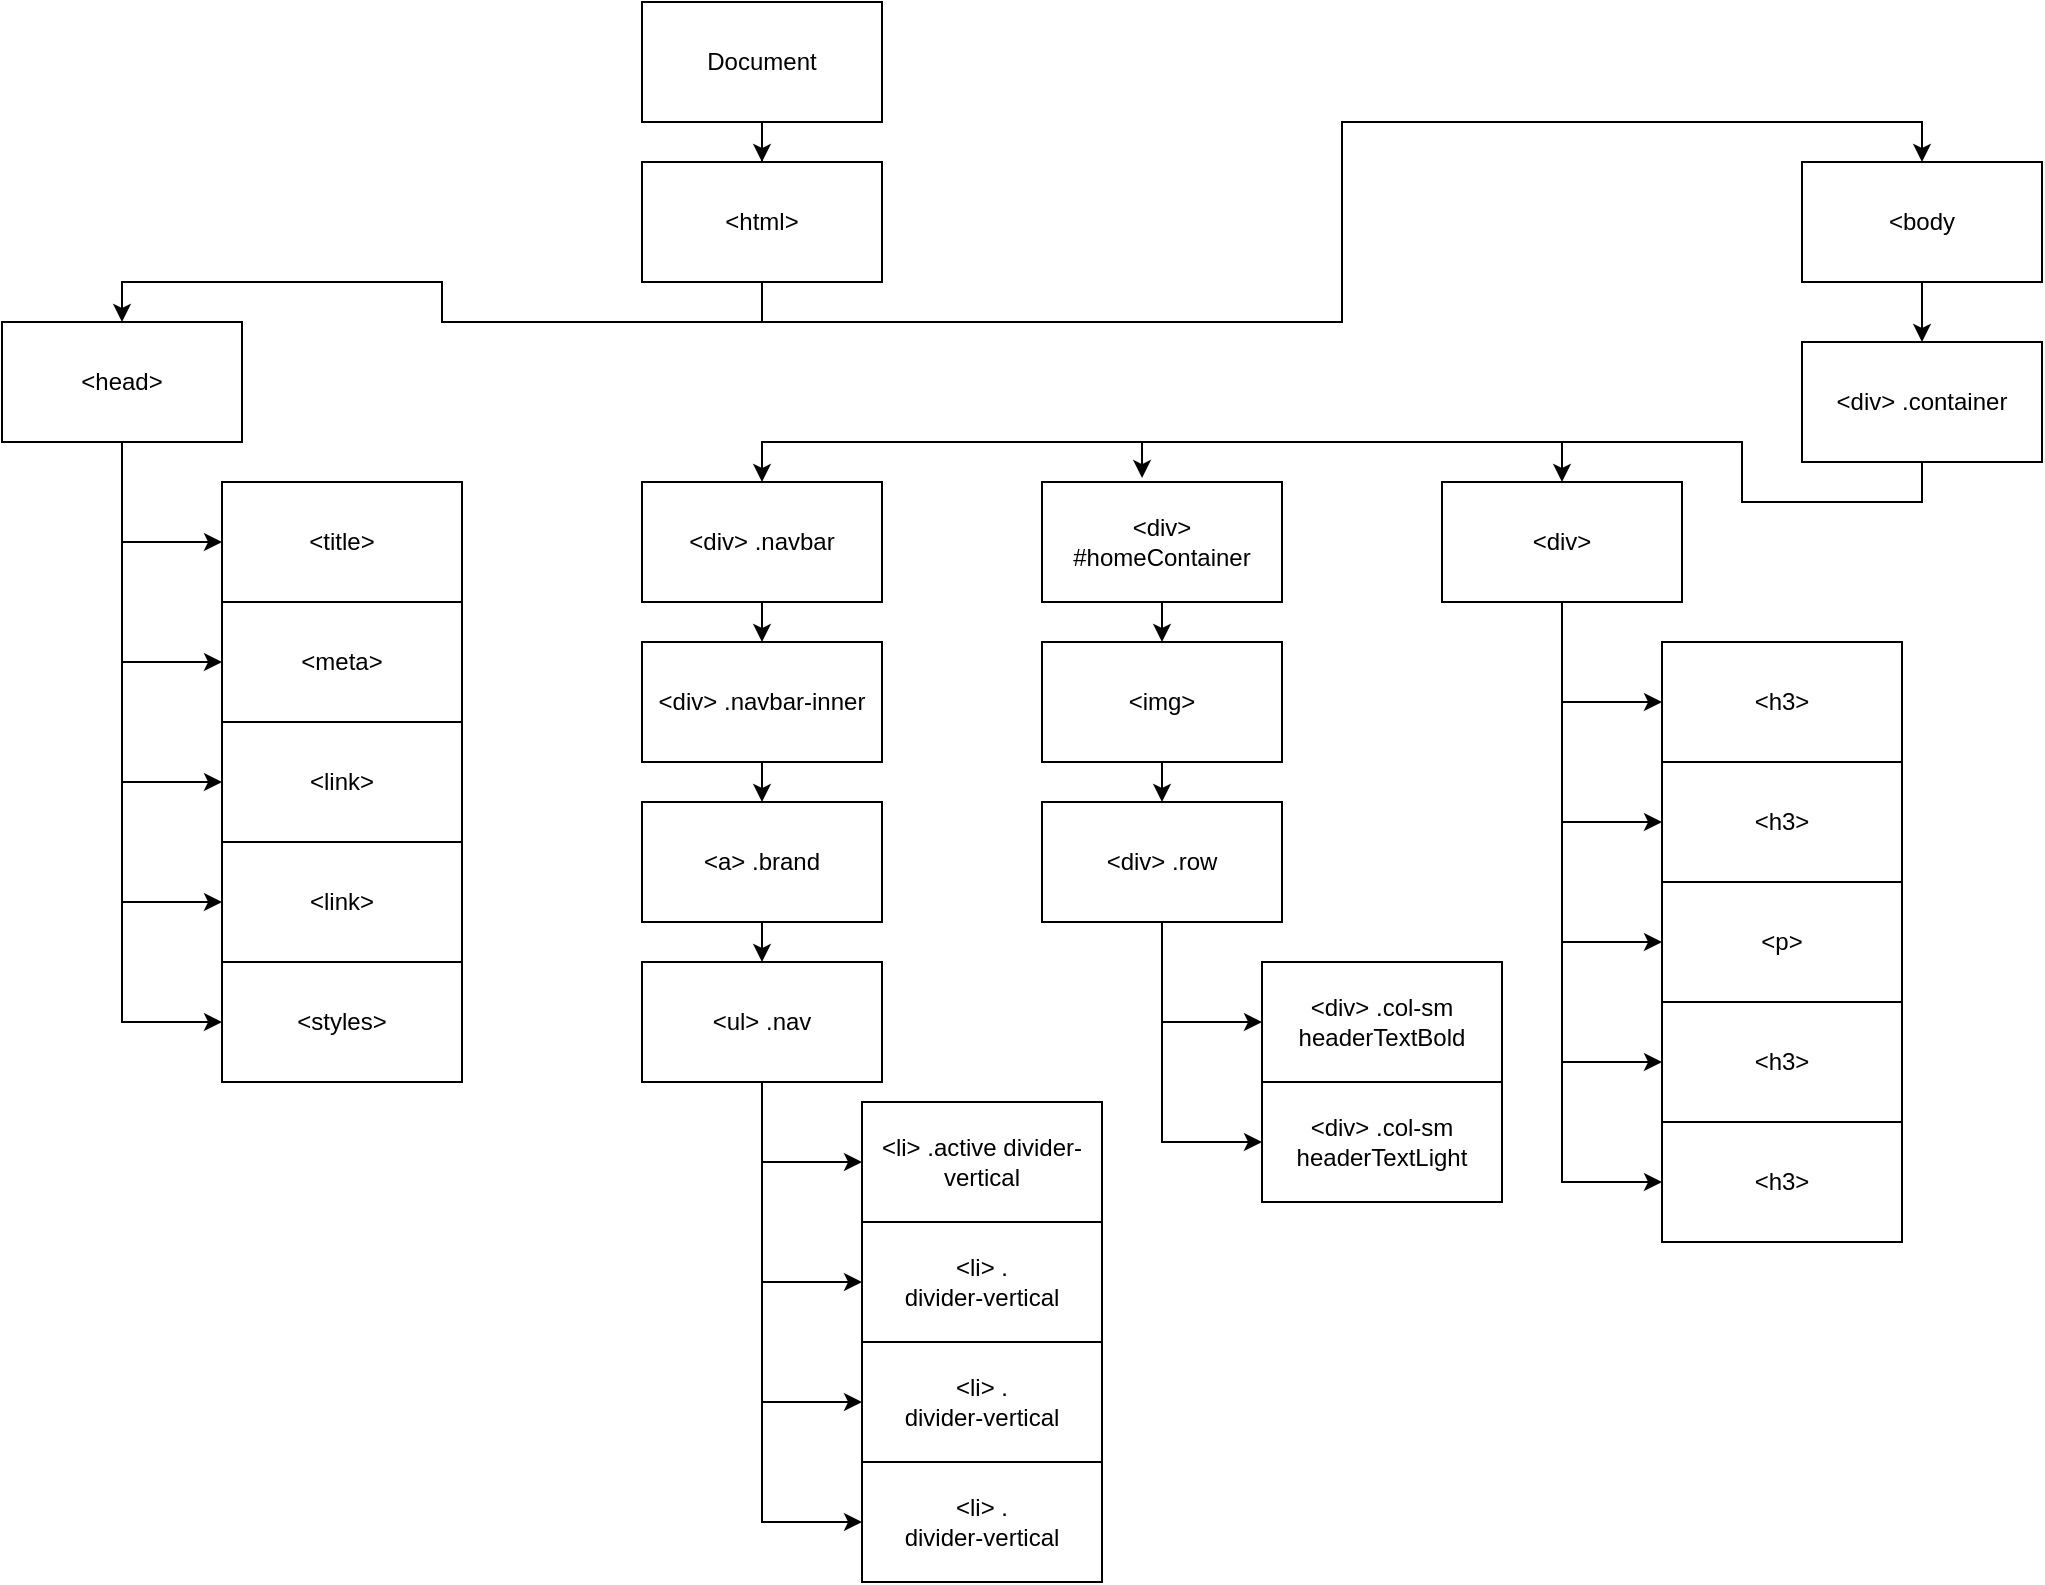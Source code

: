 <mxfile version="13.0.9" type="device"><diagram id="t0meIma7jTT-xJWC5SqM" name="Page-1"><mxGraphModel dx="868" dy="401" grid="1" gridSize="10" guides="1" tooltips="1" connect="1" arrows="1" fold="1" page="1" pageScale="1" pageWidth="1100" pageHeight="850" math="0" shadow="0"><root><mxCell id="0"/><mxCell id="1" parent="0"/><mxCell id="KHwkXTH0SIxallIAIUFq-6" value="" style="edgeStyle=orthogonalEdgeStyle;rounded=0;orthogonalLoop=1;jettySize=auto;html=1;" parent="1" source="KHwkXTH0SIxallIAIUFq-1" target="KHwkXTH0SIxallIAIUFq-2" edge="1"><mxGeometry relative="1" as="geometry"/></mxCell><mxCell id="KHwkXTH0SIxallIAIUFq-1" value="Document" style="rounded=0;whiteSpace=wrap;html=1;" parent="1" vertex="1"><mxGeometry x="340" y="10" width="120" height="60" as="geometry"/></mxCell><mxCell id="KHwkXTH0SIxallIAIUFq-65" style="edgeStyle=orthogonalEdgeStyle;rounded=0;orthogonalLoop=1;jettySize=auto;html=1;exitX=0.5;exitY=1;exitDx=0;exitDy=0;entryX=0.5;entryY=0;entryDx=0;entryDy=0;" parent="1" source="KHwkXTH0SIxallIAIUFq-2" target="KHwkXTH0SIxallIAIUFq-3" edge="1"><mxGeometry relative="1" as="geometry"/></mxCell><mxCell id="KHwkXTH0SIxallIAIUFq-69" style="edgeStyle=orthogonalEdgeStyle;rounded=0;orthogonalLoop=1;jettySize=auto;html=1;exitX=0.5;exitY=1;exitDx=0;exitDy=0;entryX=0.5;entryY=0;entryDx=0;entryDy=0;" parent="1" source="KHwkXTH0SIxallIAIUFq-2" target="KHwkXTH0SIxallIAIUFq-64" edge="1"><mxGeometry relative="1" as="geometry"/></mxCell><mxCell id="KHwkXTH0SIxallIAIUFq-2" value="&amp;lt;html&amp;gt;" style="rounded=0;whiteSpace=wrap;html=1;" parent="1" vertex="1"><mxGeometry x="340" y="90" width="120" height="60" as="geometry"/></mxCell><mxCell id="KHwkXTH0SIxallIAIUFq-14" style="edgeStyle=orthogonalEdgeStyle;rounded=0;orthogonalLoop=1;jettySize=auto;html=1;exitX=0.5;exitY=1;exitDx=0;exitDy=0;entryX=0;entryY=0.5;entryDx=0;entryDy=0;" parent="1" source="KHwkXTH0SIxallIAIUFq-3" target="KHwkXTH0SIxallIAIUFq-5" edge="1"><mxGeometry relative="1" as="geometry"/></mxCell><mxCell id="KHwkXTH0SIxallIAIUFq-15" style="edgeStyle=orthogonalEdgeStyle;rounded=0;orthogonalLoop=1;jettySize=auto;html=1;exitX=0.5;exitY=1;exitDx=0;exitDy=0;entryX=0;entryY=0.5;entryDx=0;entryDy=0;" parent="1" source="KHwkXTH0SIxallIAIUFq-3" target="KHwkXTH0SIxallIAIUFq-4" edge="1"><mxGeometry relative="1" as="geometry"/></mxCell><mxCell id="KHwkXTH0SIxallIAIUFq-20" style="edgeStyle=orthogonalEdgeStyle;rounded=0;orthogonalLoop=1;jettySize=auto;html=1;exitX=0.5;exitY=1;exitDx=0;exitDy=0;entryX=0;entryY=0.5;entryDx=0;entryDy=0;" parent="1" source="KHwkXTH0SIxallIAIUFq-3" target="KHwkXTH0SIxallIAIUFq-16" edge="1"><mxGeometry relative="1" as="geometry"/></mxCell><mxCell id="KHwkXTH0SIxallIAIUFq-21" style="edgeStyle=orthogonalEdgeStyle;rounded=0;orthogonalLoop=1;jettySize=auto;html=1;exitX=0.5;exitY=1;exitDx=0;exitDy=0;entryX=0;entryY=0.5;entryDx=0;entryDy=0;" parent="1" source="KHwkXTH0SIxallIAIUFq-3" target="KHwkXTH0SIxallIAIUFq-17" edge="1"><mxGeometry relative="1" as="geometry"/></mxCell><mxCell id="KHwkXTH0SIxallIAIUFq-22" style="edgeStyle=orthogonalEdgeStyle;rounded=0;orthogonalLoop=1;jettySize=auto;html=1;exitX=0.5;exitY=1;exitDx=0;exitDy=0;entryX=0;entryY=0.5;entryDx=0;entryDy=0;" parent="1" source="KHwkXTH0SIxallIAIUFq-3" target="KHwkXTH0SIxallIAIUFq-18" edge="1"><mxGeometry relative="1" as="geometry"/></mxCell><mxCell id="KHwkXTH0SIxallIAIUFq-3" value="&amp;lt;head&amp;gt;" style="rounded=0;whiteSpace=wrap;html=1;" parent="1" vertex="1"><mxGeometry x="20" y="170" width="120" height="60" as="geometry"/></mxCell><mxCell id="KHwkXTH0SIxallIAIUFq-4" value="&amp;lt;meta&amp;gt;" style="rounded=0;whiteSpace=wrap;html=1;" parent="1" vertex="1"><mxGeometry x="130" y="310" width="120" height="60" as="geometry"/></mxCell><mxCell id="KHwkXTH0SIxallIAIUFq-5" value="&amp;lt;title&amp;gt;" style="rounded=0;whiteSpace=wrap;html=1;" parent="1" vertex="1"><mxGeometry x="130" y="250" width="120" height="60" as="geometry"/></mxCell><mxCell id="KHwkXTH0SIxallIAIUFq-16" value="&amp;lt;link&amp;gt;" style="rounded=0;whiteSpace=wrap;html=1;" parent="1" vertex="1"><mxGeometry x="130" y="370" width="120" height="60" as="geometry"/></mxCell><mxCell id="KHwkXTH0SIxallIAIUFq-17" value="&amp;lt;link&amp;gt;" style="rounded=0;whiteSpace=wrap;html=1;" parent="1" vertex="1"><mxGeometry x="130" y="430" width="120" height="60" as="geometry"/></mxCell><mxCell id="KHwkXTH0SIxallIAIUFq-18" value="&amp;lt;styles&amp;gt;" style="rounded=0;whiteSpace=wrap;html=1;" parent="1" vertex="1"><mxGeometry x="130" y="490" width="120" height="60" as="geometry"/></mxCell><mxCell id="KHwkXTH0SIxallIAIUFq-44" style="edgeStyle=orthogonalEdgeStyle;rounded=0;orthogonalLoop=1;jettySize=auto;html=1;exitX=0.5;exitY=1;exitDx=0;exitDy=0;entryX=0.5;entryY=0;entryDx=0;entryDy=0;" parent="1" source="KHwkXTH0SIxallIAIUFq-24" target="KHwkXTH0SIxallIAIUFq-25" edge="1"><mxGeometry relative="1" as="geometry"/></mxCell><mxCell id="KHwkXTH0SIxallIAIUFq-24" value="&amp;lt;div&amp;gt; .navbar" style="rounded=0;whiteSpace=wrap;html=1;" parent="1" vertex="1"><mxGeometry x="340" y="250" width="120" height="60" as="geometry"/></mxCell><mxCell id="KHwkXTH0SIxallIAIUFq-45" style="edgeStyle=orthogonalEdgeStyle;rounded=0;orthogonalLoop=1;jettySize=auto;html=1;exitX=0.5;exitY=1;exitDx=0;exitDy=0;entryX=0.5;entryY=0;entryDx=0;entryDy=0;" parent="1" source="KHwkXTH0SIxallIAIUFq-25" target="KHwkXTH0SIxallIAIUFq-26" edge="1"><mxGeometry relative="1" as="geometry"/></mxCell><mxCell id="KHwkXTH0SIxallIAIUFq-25" value="&amp;lt;div&amp;gt; .navbar-inner" style="rounded=0;whiteSpace=wrap;html=1;" parent="1" vertex="1"><mxGeometry x="340" y="330" width="120" height="60" as="geometry"/></mxCell><mxCell id="KHwkXTH0SIxallIAIUFq-46" style="edgeStyle=orthogonalEdgeStyle;rounded=0;orthogonalLoop=1;jettySize=auto;html=1;exitX=0.5;exitY=1;exitDx=0;exitDy=0;entryX=0.5;entryY=0;entryDx=0;entryDy=0;" parent="1" source="KHwkXTH0SIxallIAIUFq-26" target="KHwkXTH0SIxallIAIUFq-27" edge="1"><mxGeometry relative="1" as="geometry"/></mxCell><mxCell id="KHwkXTH0SIxallIAIUFq-26" value="&amp;lt;a&amp;gt; .brand" style="rounded=0;whiteSpace=wrap;html=1;" parent="1" vertex="1"><mxGeometry x="340" y="410" width="120" height="60" as="geometry"/></mxCell><mxCell id="KHwkXTH0SIxallIAIUFq-34" style="edgeStyle=orthogonalEdgeStyle;rounded=0;orthogonalLoop=1;jettySize=auto;html=1;exitX=0.5;exitY=1;exitDx=0;exitDy=0;entryX=0;entryY=0.5;entryDx=0;entryDy=0;" parent="1" source="KHwkXTH0SIxallIAIUFq-27" target="KHwkXTH0SIxallIAIUFq-28" edge="1"><mxGeometry relative="1" as="geometry"/></mxCell><mxCell id="KHwkXTH0SIxallIAIUFq-35" style="edgeStyle=orthogonalEdgeStyle;rounded=0;orthogonalLoop=1;jettySize=auto;html=1;exitX=0.5;exitY=1;exitDx=0;exitDy=0;entryX=0;entryY=0.5;entryDx=0;entryDy=0;" parent="1" source="KHwkXTH0SIxallIAIUFq-27" target="KHwkXTH0SIxallIAIUFq-29" edge="1"><mxGeometry relative="1" as="geometry"/></mxCell><mxCell id="KHwkXTH0SIxallIAIUFq-38" style="edgeStyle=orthogonalEdgeStyle;rounded=0;orthogonalLoop=1;jettySize=auto;html=1;exitX=0.5;exitY=1;exitDx=0;exitDy=0;entryX=0;entryY=0.5;entryDx=0;entryDy=0;" parent="1" source="KHwkXTH0SIxallIAIUFq-27" target="KHwkXTH0SIxallIAIUFq-32" edge="1"><mxGeometry relative="1" as="geometry"/></mxCell><mxCell id="KHwkXTH0SIxallIAIUFq-39" style="edgeStyle=orthogonalEdgeStyle;rounded=0;orthogonalLoop=1;jettySize=auto;html=1;exitX=0.5;exitY=1;exitDx=0;exitDy=0;entryX=0;entryY=0.5;entryDx=0;entryDy=0;" parent="1" source="KHwkXTH0SIxallIAIUFq-27" target="KHwkXTH0SIxallIAIUFq-33" edge="1"><mxGeometry relative="1" as="geometry"/></mxCell><mxCell id="KHwkXTH0SIxallIAIUFq-27" value="&amp;lt;ul&amp;gt; .nav" style="rounded=0;whiteSpace=wrap;html=1;" parent="1" vertex="1"><mxGeometry x="340" y="490" width="120" height="60" as="geometry"/></mxCell><mxCell id="KHwkXTH0SIxallIAIUFq-28" value="&amp;lt;li&amp;gt; .active divider-vertical" style="rounded=0;whiteSpace=wrap;html=1;" parent="1" vertex="1"><mxGeometry x="450" y="560" width="120" height="60" as="geometry"/></mxCell><mxCell id="KHwkXTH0SIxallIAIUFq-29" value="&amp;lt;li&amp;gt; .&lt;span style=&quot;color: rgba(0 , 0 , 0 , 0) ; font-family: monospace ; font-size: 0px&quot;&gt;%3CmxGraphModel%3E%3Croot%3E%3CmxCell%20id%3D%220%22%2F%3E%3CmxCell%20id%3D%221%22%20parent%3D%220%22%2F%3E%3CmxCell%20id%3D%222%22%20value%3D%22%26amp%3Blt%3Bli%26amp%3Bgt%3B%20.active%20divider-vertical%22%20style%3D%22rounded%3D0%3BwhiteSpace%3Dwrap%3Bhtml%3D1%3B%22%20vertex%3D%221%22%20parent%3D%221%22%3E%3CmxGeometry%20x%3D%22450%22%20y%3D%22570%22%20width%3D%22120%22%20height%3D%2260%22%20as%3D%22geometry%22%2F%3E%3C%2FmxCell%3E%3C%2Froot%3E%3C%2FmxGraphModel%3E&lt;/span&gt;&lt;br&gt;divider-vertical" style="rounded=0;whiteSpace=wrap;html=1;" parent="1" vertex="1"><mxGeometry x="450" y="620" width="120" height="60" as="geometry"/></mxCell><mxCell id="KHwkXTH0SIxallIAIUFq-32" value="&amp;lt;li&amp;gt; .&lt;span style=&quot;color: rgba(0 , 0 , 0 , 0) ; font-family: monospace ; font-size: 0px&quot;&gt;%3CmxGraphModel%3E%3Croot%3E%3CmxCell%20id%3D%220%22%2F%3E%3CmxCell%20id%3D%221%22%20parent%3D%220%22%2F%3E%3CmxCell%20id%3D%222%22%20value%3D%22%26amp%3Blt%3Bli%26amp%3Bgt%3B%20.active%20divider-vertical%22%20style%3D%22rounded%3D0%3BwhiteSpace%3Dwrap%3Bhtml%3D1%3B%22%20vertex%3D%221%22%20parent%3D%221%22%3E%3CmxGeometry%20x%3D%22450%22%20y%3D%22570%22%20width%3D%22120%22%20height%3D%2260%22%20as%3D%22geometry%22%2F%3E%3C%2FmxCell%3E%3C%2Froot%3E%3C%2FmxGraphModel%3E&lt;/span&gt;&lt;br&gt;divider-vertical" style="rounded=0;whiteSpace=wrap;html=1;" parent="1" vertex="1"><mxGeometry x="450" y="680" width="120" height="60" as="geometry"/></mxCell><mxCell id="KHwkXTH0SIxallIAIUFq-33" value="&amp;lt;li&amp;gt; .&lt;span style=&quot;color: rgba(0 , 0 , 0 , 0) ; font-family: monospace ; font-size: 0px&quot;&gt;%3CmxGraphModel%3E%3Croot%3E%3CmxCell%20id%3D%220%22%2F%3E%3CmxCell%20id%3D%221%22%20parent%3D%220%22%2F%3E%3CmxCell%20id%3D%222%22%20value%3D%22%26amp%3Blt%3Bli%26amp%3Bgt%3B%20.active%20divider-vertical%22%20style%3D%22rounded%3D0%3BwhiteSpace%3Dwrap%3Bhtml%3D1%3B%22%20vertex%3D%221%22%20parent%3D%221%22%3E%3CmxGeometry%20x%3D%22450%22%20y%3D%22570%22%20width%3D%22120%22%20height%3D%2260%22%20as%3D%22geometry%22%2F%3E%3C%2FmxCell%3E%3C%2Froot%3E%3C%2FmxGraphModel%3E&lt;/span&gt;&lt;br&gt;divider-vertical" style="rounded=0;whiteSpace=wrap;html=1;" parent="1" vertex="1"><mxGeometry x="450" y="740" width="120" height="60" as="geometry"/></mxCell><mxCell id="KHwkXTH0SIxallIAIUFq-54" style="edgeStyle=orthogonalEdgeStyle;rounded=0;orthogonalLoop=1;jettySize=auto;html=1;exitX=0.5;exitY=1;exitDx=0;exitDy=0;entryX=0.5;entryY=0;entryDx=0;entryDy=0;" parent="1" source="KHwkXTH0SIxallIAIUFq-47" target="KHwkXTH0SIxallIAIUFq-48" edge="1"><mxGeometry relative="1" as="geometry"/></mxCell><mxCell id="KHwkXTH0SIxallIAIUFq-47" value="&amp;lt;div&amp;gt; #homeContainer" style="rounded=0;whiteSpace=wrap;html=1;" parent="1" vertex="1"><mxGeometry x="540" y="250" width="120" height="60" as="geometry"/></mxCell><mxCell id="KHwkXTH0SIxallIAIUFq-55" style="edgeStyle=orthogonalEdgeStyle;rounded=0;orthogonalLoop=1;jettySize=auto;html=1;exitX=0.5;exitY=1;exitDx=0;exitDy=0;entryX=0.5;entryY=0;entryDx=0;entryDy=0;" parent="1" source="KHwkXTH0SIxallIAIUFq-48" target="KHwkXTH0SIxallIAIUFq-49" edge="1"><mxGeometry relative="1" as="geometry"/></mxCell><mxCell id="KHwkXTH0SIxallIAIUFq-48" value="&amp;lt;img&amp;gt;" style="rounded=0;whiteSpace=wrap;html=1;" parent="1" vertex="1"><mxGeometry x="540" y="330" width="120" height="60" as="geometry"/></mxCell><mxCell id="KHwkXTH0SIxallIAIUFq-52" style="edgeStyle=orthogonalEdgeStyle;rounded=0;orthogonalLoop=1;jettySize=auto;html=1;exitX=0.5;exitY=1;exitDx=0;exitDy=0;entryX=0;entryY=0.5;entryDx=0;entryDy=0;" parent="1" source="KHwkXTH0SIxallIAIUFq-49" target="KHwkXTH0SIxallIAIUFq-50" edge="1"><mxGeometry relative="1" as="geometry"/></mxCell><mxCell id="KHwkXTH0SIxallIAIUFq-53" style="edgeStyle=orthogonalEdgeStyle;rounded=0;orthogonalLoop=1;jettySize=auto;html=1;exitX=0.5;exitY=1;exitDx=0;exitDy=0;entryX=0;entryY=0.5;entryDx=0;entryDy=0;" parent="1" source="KHwkXTH0SIxallIAIUFq-49" target="KHwkXTH0SIxallIAIUFq-51" edge="1"><mxGeometry relative="1" as="geometry"/></mxCell><mxCell id="KHwkXTH0SIxallIAIUFq-49" value="&amp;lt;div&amp;gt; .row" style="rounded=0;whiteSpace=wrap;html=1;" parent="1" vertex="1"><mxGeometry x="540" y="410" width="120" height="60" as="geometry"/></mxCell><mxCell id="KHwkXTH0SIxallIAIUFq-50" value="&amp;lt;div&amp;gt; .col-sm headerTextBold" style="rounded=0;whiteSpace=wrap;html=1;" parent="1" vertex="1"><mxGeometry x="650" y="490" width="120" height="60" as="geometry"/></mxCell><mxCell id="KHwkXTH0SIxallIAIUFq-51" value="&amp;lt;div&amp;gt; .col-sm headerTextLight" style="rounded=0;whiteSpace=wrap;html=1;" parent="1" vertex="1"><mxGeometry x="650" y="550" width="120" height="60" as="geometry"/></mxCell><mxCell id="KHwkXTH0SIxallIAIUFq-61" style="edgeStyle=orthogonalEdgeStyle;rounded=0;orthogonalLoop=1;jettySize=auto;html=1;exitX=0.5;exitY=1;exitDx=0;exitDy=0;entryX=0;entryY=0.5;entryDx=0;entryDy=0;" parent="1" source="KHwkXTH0SIxallIAIUFq-56" target="KHwkXTH0SIxallIAIUFq-57" edge="1"><mxGeometry relative="1" as="geometry"/></mxCell><mxCell id="KHwkXTH0SIxallIAIUFq-62" style="edgeStyle=orthogonalEdgeStyle;rounded=0;orthogonalLoop=1;jettySize=auto;html=1;exitX=0.5;exitY=1;exitDx=0;exitDy=0;entryX=0;entryY=0.5;entryDx=0;entryDy=0;" parent="1" source="KHwkXTH0SIxallIAIUFq-56" target="KHwkXTH0SIxallIAIUFq-59" edge="1"><mxGeometry relative="1" as="geometry"/></mxCell><mxCell id="KHwkXTH0SIxallIAIUFq-63" style="edgeStyle=orthogonalEdgeStyle;rounded=0;orthogonalLoop=1;jettySize=auto;html=1;exitX=0.5;exitY=1;exitDx=0;exitDy=0;entryX=0;entryY=0.5;entryDx=0;entryDy=0;" parent="1" source="KHwkXTH0SIxallIAIUFq-56" target="KHwkXTH0SIxallIAIUFq-60" edge="1"><mxGeometry relative="1" as="geometry"/></mxCell><mxCell id="KHwkXTH0SIxallIAIUFq-76" style="edgeStyle=orthogonalEdgeStyle;rounded=0;orthogonalLoop=1;jettySize=auto;html=1;exitX=0.5;exitY=1;exitDx=0;exitDy=0;entryX=0;entryY=0.5;entryDx=0;entryDy=0;" parent="1" source="KHwkXTH0SIxallIAIUFq-56" target="KHwkXTH0SIxallIAIUFq-74" edge="1"><mxGeometry relative="1" as="geometry"/></mxCell><mxCell id="KHwkXTH0SIxallIAIUFq-78" style="edgeStyle=orthogonalEdgeStyle;rounded=0;orthogonalLoop=1;jettySize=auto;html=1;exitX=0.5;exitY=1;exitDx=0;exitDy=0;entryX=0;entryY=0.5;entryDx=0;entryDy=0;" parent="1" source="KHwkXTH0SIxallIAIUFq-56" target="KHwkXTH0SIxallIAIUFq-75" edge="1"><mxGeometry relative="1" as="geometry"/></mxCell><mxCell id="KHwkXTH0SIxallIAIUFq-56" value="&amp;lt;div&amp;gt;" style="rounded=0;whiteSpace=wrap;html=1;" parent="1" vertex="1"><mxGeometry x="740" y="250" width="120" height="60" as="geometry"/></mxCell><mxCell id="KHwkXTH0SIxallIAIUFq-57" value="&amp;lt;h3&amp;gt;" style="rounded=0;whiteSpace=wrap;html=1;" parent="1" vertex="1"><mxGeometry x="850" y="330" width="120" height="60" as="geometry"/></mxCell><mxCell id="KHwkXTH0SIxallIAIUFq-59" value="&amp;lt;h3&amp;gt;" style="rounded=0;whiteSpace=wrap;html=1;" parent="1" vertex="1"><mxGeometry x="850" y="390" width="120" height="60" as="geometry"/></mxCell><mxCell id="KHwkXTH0SIxallIAIUFq-60" value="&amp;lt;p&amp;gt;" style="rounded=0;whiteSpace=wrap;html=1;" parent="1" vertex="1"><mxGeometry x="850" y="450" width="120" height="60" as="geometry"/></mxCell><mxCell id="KHwkXTH0SIxallIAIUFq-71" style="edgeStyle=orthogonalEdgeStyle;rounded=0;orthogonalLoop=1;jettySize=auto;html=1;exitX=0.5;exitY=1;exitDx=0;exitDy=0;entryX=0.5;entryY=0;entryDx=0;entryDy=0;" parent="1" source="KHwkXTH0SIxallIAIUFq-64" target="KHwkXTH0SIxallIAIUFq-70" edge="1"><mxGeometry relative="1" as="geometry"/></mxCell><mxCell id="KHwkXTH0SIxallIAIUFq-64" value="&amp;lt;body" style="rounded=0;whiteSpace=wrap;html=1;" parent="1" vertex="1"><mxGeometry x="920" y="90" width="120" height="60" as="geometry"/></mxCell><mxCell id="KHwkXTH0SIxallIAIUFq-72" style="edgeStyle=orthogonalEdgeStyle;rounded=0;orthogonalLoop=1;jettySize=auto;html=1;exitX=0.5;exitY=1;exitDx=0;exitDy=0;entryX=0.5;entryY=0;entryDx=0;entryDy=0;" parent="1" source="KHwkXTH0SIxallIAIUFq-70" target="KHwkXTH0SIxallIAIUFq-56" edge="1"><mxGeometry relative="1" as="geometry"/></mxCell><mxCell id="qttu98UqMbgMJwNYs0IT-1" style="edgeStyle=orthogonalEdgeStyle;rounded=0;orthogonalLoop=1;jettySize=auto;html=1;exitX=0.5;exitY=1;exitDx=0;exitDy=0;entryX=0.417;entryY=-0.033;entryDx=0;entryDy=0;entryPerimeter=0;" edge="1" parent="1" source="KHwkXTH0SIxallIAIUFq-70" target="KHwkXTH0SIxallIAIUFq-47"><mxGeometry relative="1" as="geometry"><Array as="points"><mxPoint x="980" y="260"/><mxPoint x="890" y="260"/><mxPoint x="890" y="230"/><mxPoint x="590" y="230"/></Array></mxGeometry></mxCell><mxCell id="qttu98UqMbgMJwNYs0IT-2" style="edgeStyle=orthogonalEdgeStyle;rounded=0;orthogonalLoop=1;jettySize=auto;html=1;exitX=0.5;exitY=1;exitDx=0;exitDy=0;" edge="1" parent="1" source="KHwkXTH0SIxallIAIUFq-70" target="KHwkXTH0SIxallIAIUFq-24"><mxGeometry relative="1" as="geometry"><Array as="points"><mxPoint x="980" y="260"/><mxPoint x="890" y="260"/><mxPoint x="890" y="230"/><mxPoint x="400" y="230"/></Array></mxGeometry></mxCell><mxCell id="KHwkXTH0SIxallIAIUFq-70" value="&amp;lt;div&amp;gt; .container" style="rounded=0;whiteSpace=wrap;html=1;" parent="1" vertex="1"><mxGeometry x="920" y="180" width="120" height="60" as="geometry"/></mxCell><mxCell id="KHwkXTH0SIxallIAIUFq-74" value="&amp;lt;h3&amp;gt;" style="rounded=0;whiteSpace=wrap;html=1;" parent="1" vertex="1"><mxGeometry x="850" y="510" width="120" height="60" as="geometry"/></mxCell><mxCell id="KHwkXTH0SIxallIAIUFq-75" value="&amp;lt;h3&amp;gt;" style="rounded=0;whiteSpace=wrap;html=1;" parent="1" vertex="1"><mxGeometry x="850" y="570" width="120" height="60" as="geometry"/></mxCell></root></mxGraphModel></diagram></mxfile>